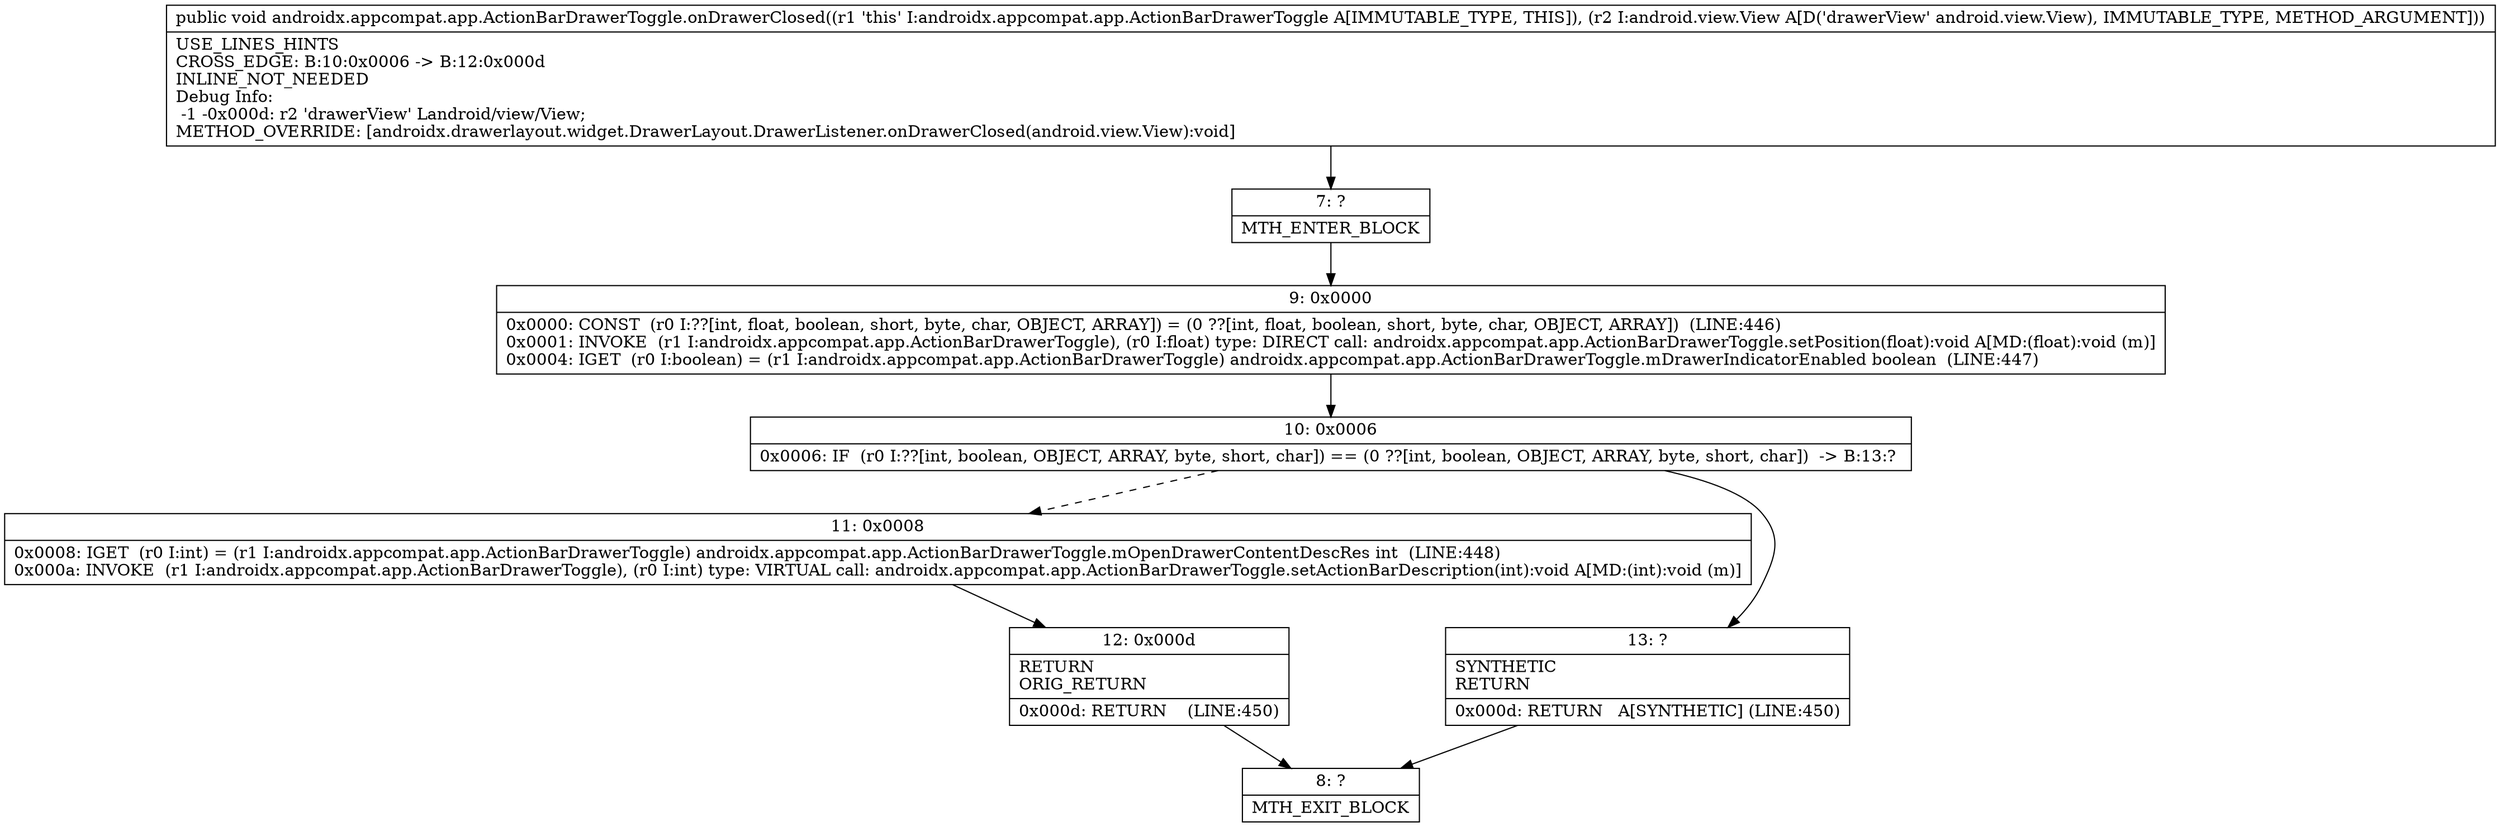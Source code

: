 digraph "CFG forandroidx.appcompat.app.ActionBarDrawerToggle.onDrawerClosed(Landroid\/view\/View;)V" {
Node_7 [shape=record,label="{7\:\ ?|MTH_ENTER_BLOCK\l}"];
Node_9 [shape=record,label="{9\:\ 0x0000|0x0000: CONST  (r0 I:??[int, float, boolean, short, byte, char, OBJECT, ARRAY]) = (0 ??[int, float, boolean, short, byte, char, OBJECT, ARRAY])  (LINE:446)\l0x0001: INVOKE  (r1 I:androidx.appcompat.app.ActionBarDrawerToggle), (r0 I:float) type: DIRECT call: androidx.appcompat.app.ActionBarDrawerToggle.setPosition(float):void A[MD:(float):void (m)]\l0x0004: IGET  (r0 I:boolean) = (r1 I:androidx.appcompat.app.ActionBarDrawerToggle) androidx.appcompat.app.ActionBarDrawerToggle.mDrawerIndicatorEnabled boolean  (LINE:447)\l}"];
Node_10 [shape=record,label="{10\:\ 0x0006|0x0006: IF  (r0 I:??[int, boolean, OBJECT, ARRAY, byte, short, char]) == (0 ??[int, boolean, OBJECT, ARRAY, byte, short, char])  \-\> B:13:? \l}"];
Node_11 [shape=record,label="{11\:\ 0x0008|0x0008: IGET  (r0 I:int) = (r1 I:androidx.appcompat.app.ActionBarDrawerToggle) androidx.appcompat.app.ActionBarDrawerToggle.mOpenDrawerContentDescRes int  (LINE:448)\l0x000a: INVOKE  (r1 I:androidx.appcompat.app.ActionBarDrawerToggle), (r0 I:int) type: VIRTUAL call: androidx.appcompat.app.ActionBarDrawerToggle.setActionBarDescription(int):void A[MD:(int):void (m)]\l}"];
Node_12 [shape=record,label="{12\:\ 0x000d|RETURN\lORIG_RETURN\l|0x000d: RETURN    (LINE:450)\l}"];
Node_8 [shape=record,label="{8\:\ ?|MTH_EXIT_BLOCK\l}"];
Node_13 [shape=record,label="{13\:\ ?|SYNTHETIC\lRETURN\l|0x000d: RETURN   A[SYNTHETIC] (LINE:450)\l}"];
MethodNode[shape=record,label="{public void androidx.appcompat.app.ActionBarDrawerToggle.onDrawerClosed((r1 'this' I:androidx.appcompat.app.ActionBarDrawerToggle A[IMMUTABLE_TYPE, THIS]), (r2 I:android.view.View A[D('drawerView' android.view.View), IMMUTABLE_TYPE, METHOD_ARGUMENT]))  | USE_LINES_HINTS\lCROSS_EDGE: B:10:0x0006 \-\> B:12:0x000d\lINLINE_NOT_NEEDED\lDebug Info:\l  \-1 \-0x000d: r2 'drawerView' Landroid\/view\/View;\lMETHOD_OVERRIDE: [androidx.drawerlayout.widget.DrawerLayout.DrawerListener.onDrawerClosed(android.view.View):void]\l}"];
MethodNode -> Node_7;Node_7 -> Node_9;
Node_9 -> Node_10;
Node_10 -> Node_11[style=dashed];
Node_10 -> Node_13;
Node_11 -> Node_12;
Node_12 -> Node_8;
Node_13 -> Node_8;
}

